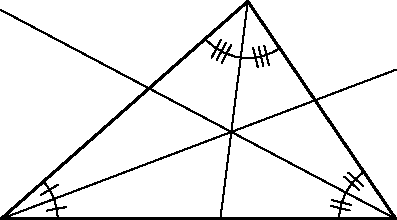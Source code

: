 size(7cm); import geometry;
triangle t=triangleabc(4,5,6);
drawline(t, linewidth(bp));
line ba=bisector(t.VA), bb=bisector(t.VB);
line bc=bisector(t.VC); draw(ba^^bb^^bc);
markangle((line) t.AB, (line) t.AC, StickIntervalMarker(2,1));
markangle((line) t.BC, (line) t.BA, StickIntervalMarker(2,2));
markangle((line) t.CA, (line) t.CB, StickIntervalMarker(2,3));
